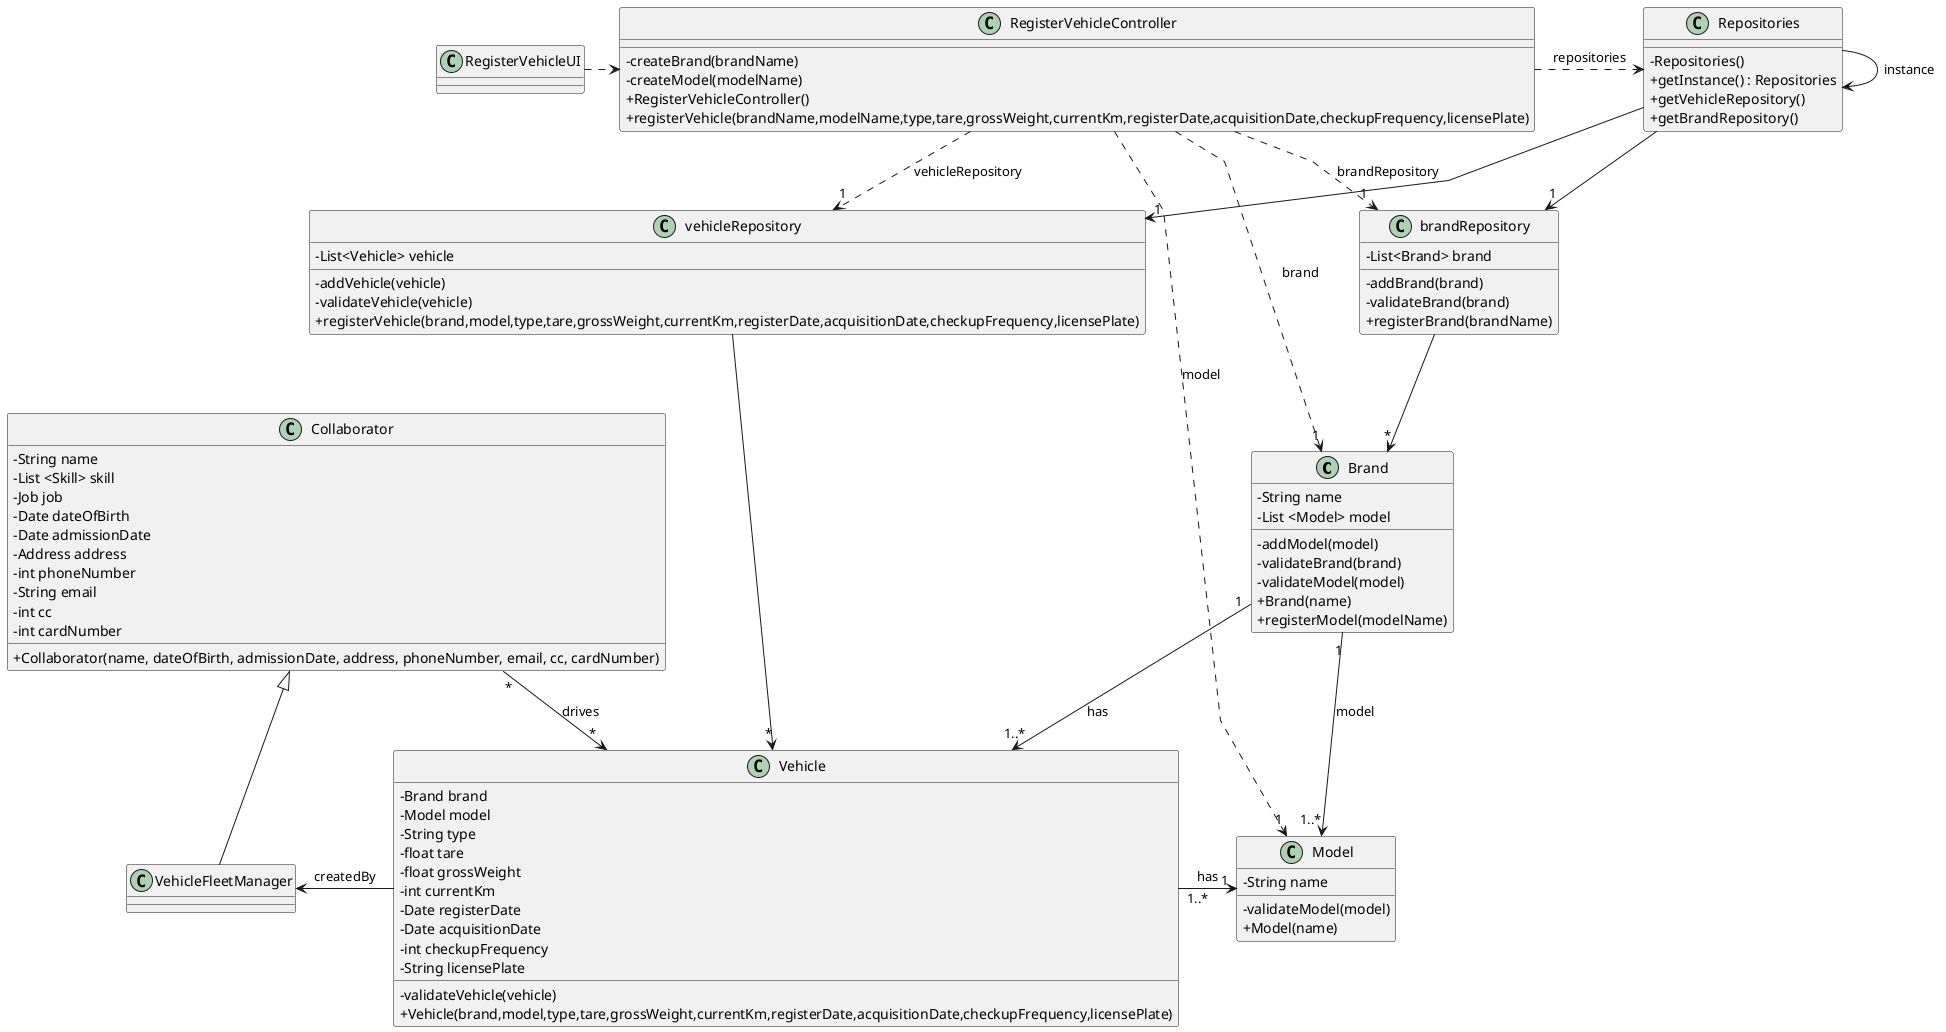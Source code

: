 @startuml
'skinparam monochrome true
skinparam packageStyle rectangle
skinparam shadowing false
skinparam linetype polyline
'skinparam linetype orto

skinparam classAttributeIconSize 0

'left to right direction

class Brand {
    -String name
    -List <Model> model

    -addModel(model)
    -validateBrand(brand)
    -validateModel(model)
    +Brand(name)
    +registerModel(modelName)
}

class Model {
    -String name

    -validateModel(model)
    +Model(name)
}

class Vehicle {
    -Brand brand
    -Model model
    -String type
    -float tare
    -float grossWeight
    -int currentKm
    -Date registerDate
    -Date acquisitionDate
    -int checkupFrequency
    -String licensePlate

    -validateVehicle(vehicle)
    +Vehicle(brand,model,type,tare,grossWeight,currentKm,registerDate,acquisitionDate,checkupFrequency,licensePlate)
}

class RegisterVehicleController {

    -createBrand(brandName)
    -createModel(modelName)
    +RegisterVehicleController()
    +registerVehicle(brandName,modelName,type,tare,grossWeight,currentKm,registerDate,acquisitionDate,checkupFrequency,licensePlate)
}

class RegisterVehicleUI {
}

class Collaborator {
    -String name
    -List <Skill> skill
    -Job job
    -Date dateOfBirth
    -Date admissionDate
    -Address address
    -int phoneNumber
    -String email
    -int cc
    -int cardNumber

    +Collaborator(name, dateOfBirth, admissionDate, address, phoneNumber, email, cc, cardNumber)
}

class VehicleFleetManager {
}

class Repositories {

    -Repositories()
    +getInstance() : Repositories
    +getVehicleRepository()
    +getBrandRepository()
}

class vehicleRepository {
    -List<Vehicle> vehicle

    -addVehicle(vehicle)
    -validateVehicle(vehicle)
    +registerVehicle(brand,model,type,tare,grossWeight,currentKm,registerDate,acquisitionDate,checkupFrequency,licensePlate)
}

class brandRepository {
    -List<Brand> brand

    -addBrand(brand)
    -validateBrand(brand)
    +registerBrand(brandName)
}

RegisterVehicleController .> Repositories : repositories
RegisterVehicleController .> "1" vehicleRepository : vehicleRepository
RegisterVehicleController .> "1" brandRepository : brandRepository
RegisterVehicleController ..> "1" Brand : brand
RegisterVehicleController ..> "1" Model : model

RegisterVehicleUI .> RegisterVehicleController

Repositories -> Repositories : instance
Repositories --> "1" vehicleRepository
Repositories --> "1" brandRepository

vehicleRepository ---> "*" Vehicle

brandRepository --> "*" Brand

Collaborator  <|--  VehicleFleetManager
Collaborator "*" -> "*" Vehicle : drives

VehicleFleetManager <-  Vehicle: createdBy

Brand "1" --> "1..*" Model : model
Brand "1" --> "1..*" Vehicle : has

Vehicle "1..*" -> "1" Model : has

@enduml